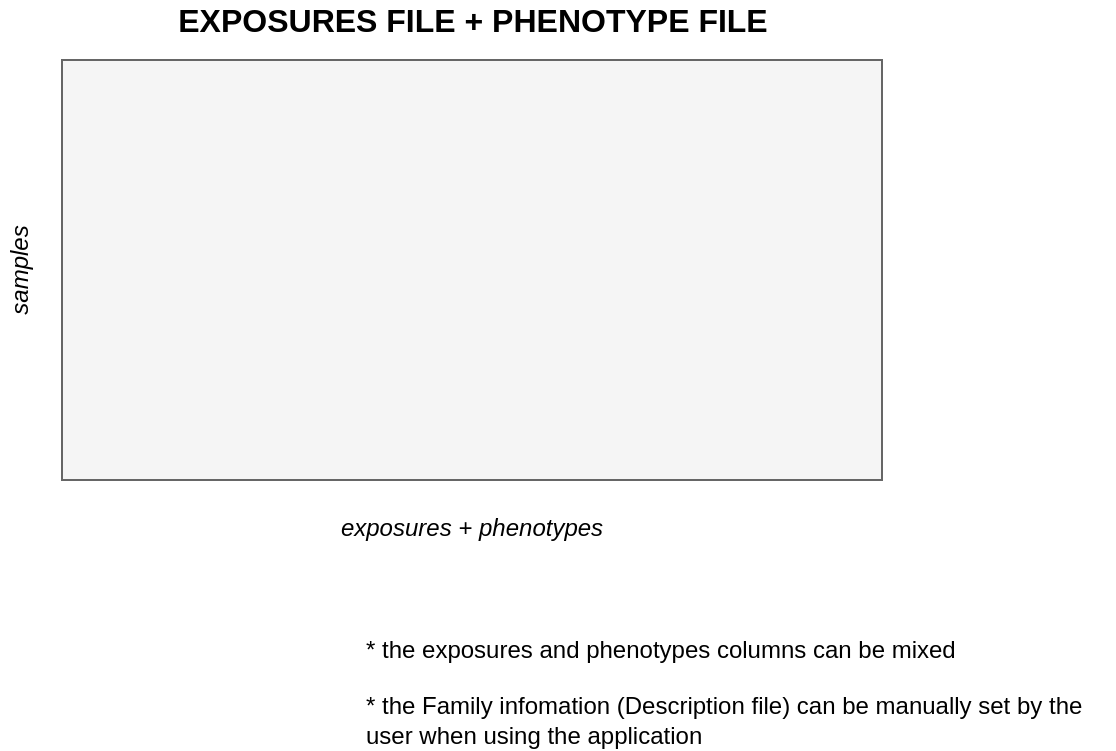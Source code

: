 <mxfile version="14.2.9" type="device"><diagram id="fIopvFrXGW3W8wca4MHw" name="Page-1"><mxGraphModel dx="1422" dy="737" grid="1" gridSize="10" guides="1" tooltips="1" connect="1" arrows="1" fold="1" page="1" pageScale="1" pageWidth="827" pageHeight="1169" math="0" shadow="0"><root><mxCell id="0"/><mxCell id="1" parent="0"/><mxCell id="BwhQcJ7roULX4rEDNtvB-1" value="" style="rounded=0;whiteSpace=wrap;html=1;fillColor=#f5f5f5;strokeColor=#666666;fontColor=#333333;" vertex="1" parent="1"><mxGeometry x="160" y="300" width="410" height="210" as="geometry"/></mxCell><mxCell id="BwhQcJ7roULX4rEDNtvB-2" value="&lt;b&gt;&lt;font style=&quot;font-size: 16px&quot;&gt;EXPOSURES FILE + PHENOTYPE FILE&lt;/font&gt;&lt;/b&gt;" style="text;html=1;strokeColor=none;fillColor=none;align=center;verticalAlign=middle;whiteSpace=wrap;rounded=0;" vertex="1" parent="1"><mxGeometry x="197.5" y="270" width="335" height="20" as="geometry"/></mxCell><mxCell id="BwhQcJ7roULX4rEDNtvB-3" value="samples" style="text;html=1;strokeColor=none;fillColor=none;align=center;verticalAlign=middle;whiteSpace=wrap;rounded=0;rotation=-90;fontStyle=2" vertex="1" parent="1"><mxGeometry x="104" y="395" width="70" height="20" as="geometry"/></mxCell><mxCell id="BwhQcJ7roULX4rEDNtvB-4" value="exposures + phenotypes" style="text;html=1;strokeColor=none;fillColor=none;align=center;verticalAlign=middle;whiteSpace=wrap;rounded=0;fontStyle=2" vertex="1" parent="1"><mxGeometry x="285" y="524" width="160" height="20" as="geometry"/></mxCell><mxCell id="BwhQcJ7roULX4rEDNtvB-5" value="* the exposures and phenotypes columns can be mixed" style="text;html=1;strokeColor=none;fillColor=none;align=left;verticalAlign=middle;whiteSpace=wrap;rounded=0;" vertex="1" parent="1"><mxGeometry x="310" y="585" width="370" height="20" as="geometry"/></mxCell><mxCell id="BwhQcJ7roULX4rEDNtvB-6" value="* the Family infomation (Description file) can be manually set by the user when using the application" style="text;html=1;strokeColor=none;fillColor=none;align=left;verticalAlign=middle;whiteSpace=wrap;rounded=0;" vertex="1" parent="1"><mxGeometry x="310" y="620" width="376" height="20" as="geometry"/></mxCell></root></mxGraphModel></diagram></mxfile>